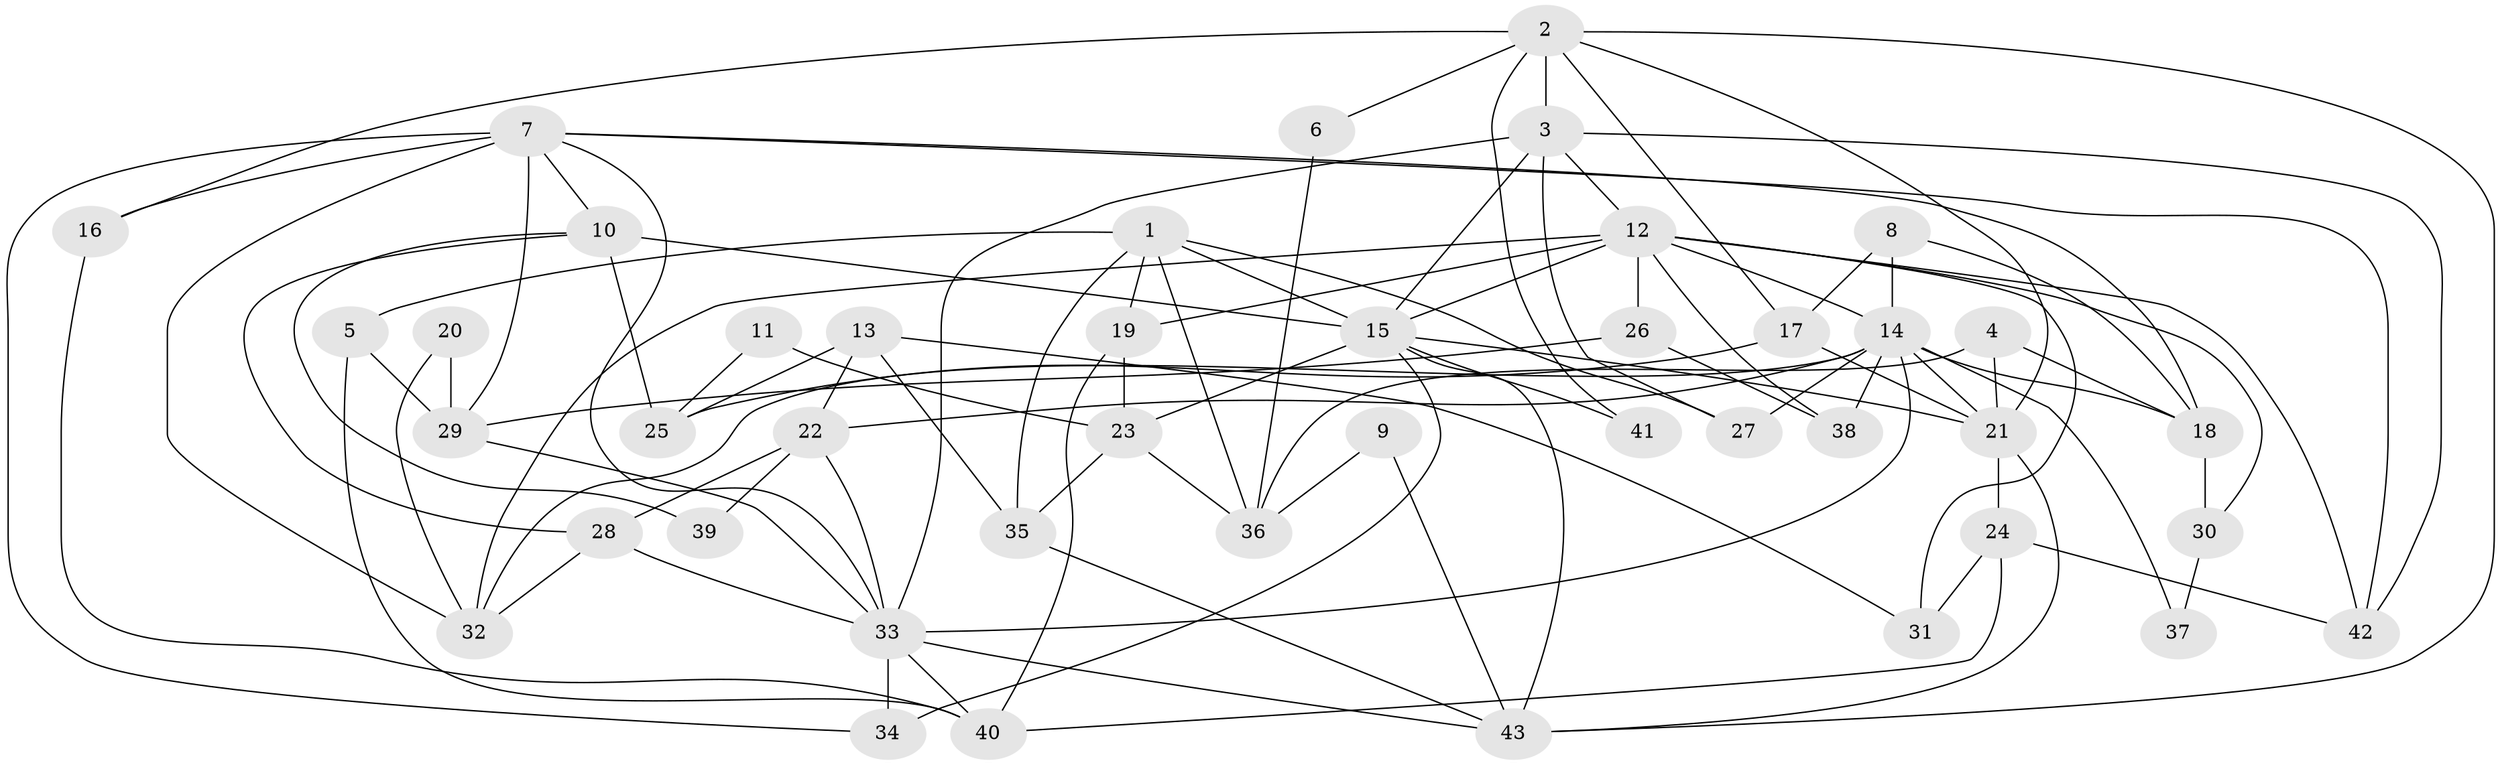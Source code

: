 // original degree distribution, {6: 0.10144927536231885, 8: 0.014492753623188406, 3: 0.2753623188405797, 2: 0.11594202898550725, 4: 0.2753623188405797, 5: 0.2028985507246377, 7: 0.014492753623188406}
// Generated by graph-tools (version 1.1) at 2025/51/03/04/25 22:51:07]
// undirected, 43 vertices, 97 edges
graph export_dot {
  node [color=gray90,style=filled];
  1;
  2;
  3;
  4;
  5;
  6;
  7;
  8;
  9;
  10;
  11;
  12;
  13;
  14;
  15;
  16;
  17;
  18;
  19;
  20;
  21;
  22;
  23;
  24;
  25;
  26;
  27;
  28;
  29;
  30;
  31;
  32;
  33;
  34;
  35;
  36;
  37;
  38;
  39;
  40;
  41;
  42;
  43;
  1 -- 5 [weight=1.0];
  1 -- 15 [weight=1.0];
  1 -- 19 [weight=1.0];
  1 -- 27 [weight=1.0];
  1 -- 35 [weight=1.0];
  1 -- 36 [weight=1.0];
  2 -- 3 [weight=2.0];
  2 -- 6 [weight=1.0];
  2 -- 16 [weight=1.0];
  2 -- 17 [weight=1.0];
  2 -- 21 [weight=1.0];
  2 -- 41 [weight=1.0];
  2 -- 43 [weight=1.0];
  3 -- 12 [weight=1.0];
  3 -- 15 [weight=2.0];
  3 -- 27 [weight=1.0];
  3 -- 33 [weight=1.0];
  3 -- 42 [weight=1.0];
  4 -- 18 [weight=1.0];
  4 -- 21 [weight=1.0];
  4 -- 36 [weight=1.0];
  5 -- 29 [weight=1.0];
  5 -- 40 [weight=1.0];
  6 -- 36 [weight=1.0];
  7 -- 10 [weight=1.0];
  7 -- 16 [weight=2.0];
  7 -- 18 [weight=1.0];
  7 -- 29 [weight=2.0];
  7 -- 32 [weight=1.0];
  7 -- 33 [weight=1.0];
  7 -- 34 [weight=1.0];
  7 -- 42 [weight=1.0];
  8 -- 14 [weight=1.0];
  8 -- 17 [weight=1.0];
  8 -- 18 [weight=1.0];
  9 -- 36 [weight=1.0];
  9 -- 43 [weight=1.0];
  10 -- 15 [weight=1.0];
  10 -- 25 [weight=1.0];
  10 -- 28 [weight=1.0];
  10 -- 39 [weight=1.0];
  11 -- 23 [weight=1.0];
  11 -- 25 [weight=1.0];
  12 -- 14 [weight=1.0];
  12 -- 15 [weight=1.0];
  12 -- 19 [weight=1.0];
  12 -- 26 [weight=2.0];
  12 -- 30 [weight=1.0];
  12 -- 31 [weight=1.0];
  12 -- 32 [weight=2.0];
  12 -- 38 [weight=1.0];
  12 -- 42 [weight=1.0];
  13 -- 22 [weight=1.0];
  13 -- 25 [weight=1.0];
  13 -- 31 [weight=1.0];
  13 -- 35 [weight=1.0];
  14 -- 18 [weight=1.0];
  14 -- 21 [weight=1.0];
  14 -- 22 [weight=2.0];
  14 -- 27 [weight=1.0];
  14 -- 32 [weight=1.0];
  14 -- 33 [weight=1.0];
  14 -- 37 [weight=1.0];
  14 -- 38 [weight=1.0];
  15 -- 21 [weight=1.0];
  15 -- 23 [weight=1.0];
  15 -- 34 [weight=1.0];
  15 -- 41 [weight=1.0];
  15 -- 43 [weight=1.0];
  16 -- 40 [weight=1.0];
  17 -- 21 [weight=1.0];
  17 -- 25 [weight=1.0];
  18 -- 30 [weight=1.0];
  19 -- 23 [weight=1.0];
  19 -- 40 [weight=1.0];
  20 -- 29 [weight=1.0];
  20 -- 32 [weight=1.0];
  21 -- 24 [weight=1.0];
  21 -- 43 [weight=1.0];
  22 -- 28 [weight=1.0];
  22 -- 33 [weight=1.0];
  22 -- 39 [weight=2.0];
  23 -- 35 [weight=1.0];
  23 -- 36 [weight=1.0];
  24 -- 31 [weight=1.0];
  24 -- 40 [weight=1.0];
  24 -- 42 [weight=1.0];
  26 -- 29 [weight=1.0];
  26 -- 38 [weight=1.0];
  28 -- 32 [weight=1.0];
  28 -- 33 [weight=1.0];
  29 -- 33 [weight=1.0];
  30 -- 37 [weight=1.0];
  33 -- 34 [weight=2.0];
  33 -- 40 [weight=1.0];
  33 -- 43 [weight=1.0];
  35 -- 43 [weight=1.0];
}
